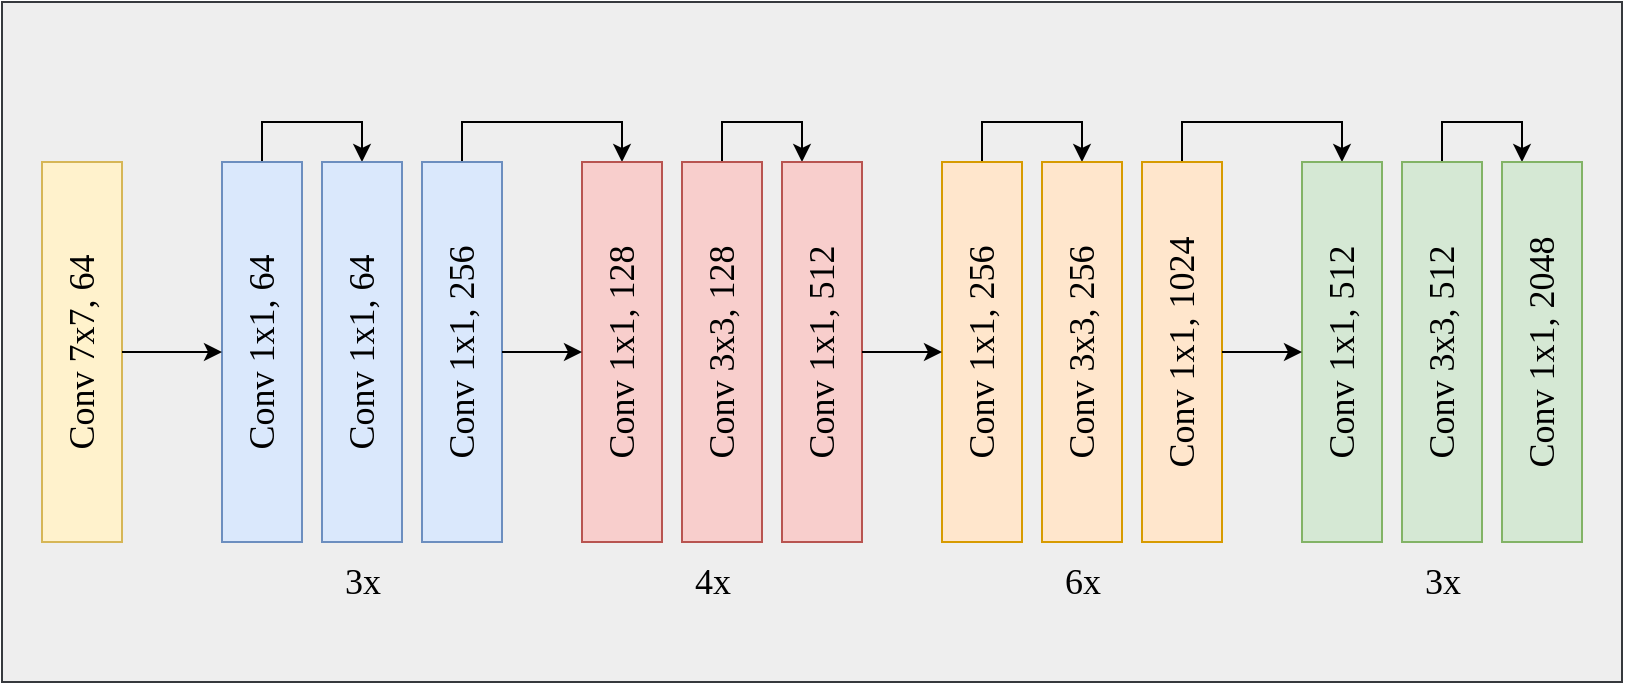 <mxfile version="20.0.3" type="github">
  <diagram id="6VI8Z5PdZOgqrNz4SOT9" name="Page-1">
    <mxGraphModel dx="1578" dy="1009" grid="1" gridSize="10" guides="1" tooltips="1" connect="1" arrows="1" fold="1" page="1" pageScale="1" pageWidth="1600" pageHeight="900" math="0" shadow="0">
      <root>
        <mxCell id="0" />
        <mxCell id="1" parent="0" />
        <mxCell id="bZjm73M1h2RljOWKBALK-65" value="" style="rounded=0;whiteSpace=wrap;html=1;fontFamily=Garamond;fontSize=18;strokeColor=#36393d;fillColor=#eeeeee;" vertex="1" parent="1">
          <mxGeometry x="170" y="160" width="810" height="340" as="geometry" />
        </mxCell>
        <mxCell id="bZjm73M1h2RljOWKBALK-21" value="Conv 7x7, 64" style="rounded=0;whiteSpace=wrap;html=1;fontSize=18;fillColor=#fff2cc;direction=west;horizontal=0;strokeColor=#d6b656;fontFamily=Garamond;" vertex="1" parent="1">
          <mxGeometry x="190" y="240" width="40" height="190" as="geometry" />
        </mxCell>
        <mxCell id="bZjm73M1h2RljOWKBALK-58" style="edgeStyle=orthogonalEdgeStyle;rounded=0;orthogonalLoop=1;jettySize=auto;html=1;entryX=0.5;entryY=1;entryDx=0;entryDy=0;fontFamily=Garamond;fontSize=18;" edge="1" parent="1" source="bZjm73M1h2RljOWKBALK-22" target="bZjm73M1h2RljOWKBALK-23">
          <mxGeometry relative="1" as="geometry">
            <Array as="points">
              <mxPoint x="300" y="220" />
              <mxPoint x="350" y="220" />
            </Array>
          </mxGeometry>
        </mxCell>
        <mxCell id="bZjm73M1h2RljOWKBALK-22" value="&lt;div&gt;Conv 1x1, 64&lt;/div&gt;" style="rounded=0;whiteSpace=wrap;html=1;fontSize=18;fillColor=#dae8fc;direction=west;horizontal=0;strokeColor=#6c8ebf;fontFamily=Garamond;" vertex="1" parent="1">
          <mxGeometry x="280" y="240" width="40" height="190" as="geometry" />
        </mxCell>
        <mxCell id="bZjm73M1h2RljOWKBALK-23" value="Conv 1x1, 64" style="rounded=0;whiteSpace=wrap;html=1;fontSize=18;fillColor=#dae8fc;direction=west;horizontal=0;strokeColor=#6c8ebf;fontFamily=Garamond;" vertex="1" parent="1">
          <mxGeometry x="330" y="240" width="40" height="190" as="geometry" />
        </mxCell>
        <mxCell id="bZjm73M1h2RljOWKBALK-57" style="edgeStyle=orthogonalEdgeStyle;rounded=0;orthogonalLoop=1;jettySize=auto;html=1;entryX=0.5;entryY=1;entryDx=0;entryDy=0;fontFamily=Garamond;fontSize=18;" edge="1" parent="1" source="bZjm73M1h2RljOWKBALK-24" target="bZjm73M1h2RljOWKBALK-25">
          <mxGeometry relative="1" as="geometry">
            <Array as="points">
              <mxPoint x="400" y="220" />
              <mxPoint x="480" y="220" />
            </Array>
          </mxGeometry>
        </mxCell>
        <mxCell id="bZjm73M1h2RljOWKBALK-24" value="&lt;div&gt;Conv 1x1, 256&lt;/div&gt;" style="rounded=0;whiteSpace=wrap;html=1;fontSize=18;fillColor=#dae8fc;direction=west;horizontal=0;strokeColor=#6c8ebf;fontFamily=Garamond;" vertex="1" parent="1">
          <mxGeometry x="380" y="240" width="40" height="190" as="geometry" />
        </mxCell>
        <mxCell id="bZjm73M1h2RljOWKBALK-25" value="Conv 1x1, 128" style="rounded=0;whiteSpace=wrap;html=1;fontSize=18;fillColor=#f8cecc;direction=west;horizontal=0;strokeColor=#b85450;fontFamily=Garamond;" vertex="1" parent="1">
          <mxGeometry x="460" y="240" width="40" height="190" as="geometry" />
        </mxCell>
        <mxCell id="bZjm73M1h2RljOWKBALK-59" style="edgeStyle=orthogonalEdgeStyle;rounded=0;orthogonalLoop=1;jettySize=auto;html=1;entryX=0.75;entryY=1;entryDx=0;entryDy=0;fontFamily=Garamond;fontSize=18;" edge="1" parent="1" source="bZjm73M1h2RljOWKBALK-26" target="bZjm73M1h2RljOWKBALK-27">
          <mxGeometry relative="1" as="geometry">
            <Array as="points">
              <mxPoint x="530" y="220" />
              <mxPoint x="570" y="220" />
            </Array>
          </mxGeometry>
        </mxCell>
        <mxCell id="bZjm73M1h2RljOWKBALK-26" value="Conv 3x3, 128" style="rounded=0;whiteSpace=wrap;html=1;fontSize=18;fillColor=#f8cecc;direction=west;horizontal=0;strokeColor=#b85450;fontFamily=Garamond;" vertex="1" parent="1">
          <mxGeometry x="510" y="240" width="40" height="190" as="geometry" />
        </mxCell>
        <mxCell id="bZjm73M1h2RljOWKBALK-27" value="Conv 1x1, 512" style="rounded=0;whiteSpace=wrap;html=1;fontSize=18;fillColor=#f8cecc;direction=west;horizontal=0;strokeColor=#b85450;fontFamily=Garamond;" vertex="1" parent="1">
          <mxGeometry x="560" y="240" width="40" height="190" as="geometry" />
        </mxCell>
        <mxCell id="bZjm73M1h2RljOWKBALK-60" style="edgeStyle=orthogonalEdgeStyle;rounded=0;orthogonalLoop=1;jettySize=auto;html=1;entryX=0.5;entryY=1;entryDx=0;entryDy=0;fontFamily=Garamond;fontSize=18;" edge="1" parent="1" source="bZjm73M1h2RljOWKBALK-28" target="bZjm73M1h2RljOWKBALK-29">
          <mxGeometry relative="1" as="geometry">
            <Array as="points">
              <mxPoint x="660" y="220" />
              <mxPoint x="710" y="220" />
            </Array>
          </mxGeometry>
        </mxCell>
        <mxCell id="bZjm73M1h2RljOWKBALK-28" value="Conv 1x1, 256" style="rounded=0;whiteSpace=wrap;html=1;fontSize=18;fillColor=#ffe6cc;direction=west;horizontal=0;strokeColor=#d79b00;fontFamily=Garamond;" vertex="1" parent="1">
          <mxGeometry x="640" y="240" width="40" height="190" as="geometry" />
        </mxCell>
        <mxCell id="bZjm73M1h2RljOWKBALK-29" value="Conv 3x3, 256" style="rounded=0;whiteSpace=wrap;html=1;fontSize=18;fillColor=#ffe6cc;direction=west;horizontal=0;strokeColor=#d79b00;fontFamily=Garamond;" vertex="1" parent="1">
          <mxGeometry x="690" y="240" width="40" height="190" as="geometry" />
        </mxCell>
        <mxCell id="bZjm73M1h2RljOWKBALK-61" style="edgeStyle=orthogonalEdgeStyle;rounded=0;orthogonalLoop=1;jettySize=auto;html=1;entryX=0.5;entryY=1;entryDx=0;entryDy=0;fontFamily=Garamond;fontSize=18;" edge="1" parent="1" source="bZjm73M1h2RljOWKBALK-30" target="bZjm73M1h2RljOWKBALK-31">
          <mxGeometry relative="1" as="geometry">
            <Array as="points">
              <mxPoint x="760" y="220" />
              <mxPoint x="840" y="220" />
            </Array>
          </mxGeometry>
        </mxCell>
        <mxCell id="bZjm73M1h2RljOWKBALK-30" value="Conv 1x1, 1024" style="rounded=0;whiteSpace=wrap;html=1;fontSize=18;fillColor=#ffe6cc;direction=west;horizontal=0;strokeColor=#d79b00;fontFamily=Garamond;" vertex="1" parent="1">
          <mxGeometry x="740" y="240" width="40" height="190" as="geometry" />
        </mxCell>
        <mxCell id="bZjm73M1h2RljOWKBALK-31" value="Conv 1x1, 512" style="rounded=0;whiteSpace=wrap;html=1;fontSize=18;fillColor=#d5e8d4;direction=west;horizontal=0;strokeColor=#82b366;fontFamily=Garamond;" vertex="1" parent="1">
          <mxGeometry x="820" y="240" width="40" height="190" as="geometry" />
        </mxCell>
        <mxCell id="bZjm73M1h2RljOWKBALK-62" style="edgeStyle=orthogonalEdgeStyle;rounded=0;orthogonalLoop=1;jettySize=auto;html=1;entryX=0.75;entryY=1;entryDx=0;entryDy=0;fontFamily=Garamond;fontSize=18;" edge="1" parent="1" source="bZjm73M1h2RljOWKBALK-32" target="bZjm73M1h2RljOWKBALK-33">
          <mxGeometry relative="1" as="geometry">
            <Array as="points">
              <mxPoint x="890" y="220" />
              <mxPoint x="930" y="220" />
            </Array>
          </mxGeometry>
        </mxCell>
        <mxCell id="bZjm73M1h2RljOWKBALK-32" value="Conv 3x3, 512" style="rounded=0;whiteSpace=wrap;html=1;fontSize=18;fillColor=#d5e8d4;direction=west;horizontal=0;strokeColor=#82b366;fontFamily=Garamond;" vertex="1" parent="1">
          <mxGeometry x="870" y="240" width="40" height="190" as="geometry" />
        </mxCell>
        <mxCell id="bZjm73M1h2RljOWKBALK-33" value="Conv 1x1, 2048" style="rounded=0;whiteSpace=wrap;html=1;fontSize=18;fillColor=#d5e8d4;direction=west;horizontal=0;strokeColor=#82b366;fontFamily=Garamond;" vertex="1" parent="1">
          <mxGeometry x="920" y="240" width="40" height="190" as="geometry" />
        </mxCell>
        <mxCell id="bZjm73M1h2RljOWKBALK-36" value="3x" style="text;html=1;align=center;verticalAlign=middle;resizable=0;points=[];autosize=1;strokeColor=none;fillColor=none;fontSize=18;fontFamily=Garamond;" vertex="1" parent="1">
          <mxGeometry x="325" y="430" width="50" height="40" as="geometry" />
        </mxCell>
        <mxCell id="bZjm73M1h2RljOWKBALK-37" value="4x" style="text;html=1;align=center;verticalAlign=middle;resizable=0;points=[];autosize=1;strokeColor=none;fillColor=none;fontSize=18;fontFamily=Garamond;" vertex="1" parent="1">
          <mxGeometry x="500" y="430" width="50" height="40" as="geometry" />
        </mxCell>
        <mxCell id="bZjm73M1h2RljOWKBALK-38" value="6x" style="text;html=1;align=center;verticalAlign=middle;resizable=0;points=[];autosize=1;strokeColor=none;fillColor=none;fontSize=18;fontFamily=Garamond;" vertex="1" parent="1">
          <mxGeometry x="685" y="430" width="50" height="40" as="geometry" />
        </mxCell>
        <mxCell id="bZjm73M1h2RljOWKBALK-39" value="3x" style="text;html=1;align=center;verticalAlign=middle;resizable=0;points=[];autosize=1;strokeColor=none;fillColor=none;fontSize=18;fontFamily=Garamond;" vertex="1" parent="1">
          <mxGeometry x="865" y="430" width="50" height="40" as="geometry" />
        </mxCell>
        <mxCell id="bZjm73M1h2RljOWKBALK-53" value="" style="endArrow=classic;html=1;rounded=0;fontFamily=Garamond;fontSize=18;entryX=1;entryY=0.5;entryDx=0;entryDy=0;" edge="1" parent="1" source="bZjm73M1h2RljOWKBALK-24" target="bZjm73M1h2RljOWKBALK-25">
          <mxGeometry width="50" height="50" relative="1" as="geometry">
            <mxPoint x="810" y="590" as="sourcePoint" />
            <mxPoint x="860" y="540" as="targetPoint" />
          </mxGeometry>
        </mxCell>
        <mxCell id="bZjm73M1h2RljOWKBALK-54" value="" style="endArrow=classic;html=1;rounded=0;fontFamily=Garamond;fontSize=18;entryX=1;entryY=0.5;entryDx=0;entryDy=0;exitX=0;exitY=0.5;exitDx=0;exitDy=0;" edge="1" parent="1" source="bZjm73M1h2RljOWKBALK-27" target="bZjm73M1h2RljOWKBALK-28">
          <mxGeometry width="50" height="50" relative="1" as="geometry">
            <mxPoint x="430" y="345" as="sourcePoint" />
            <mxPoint x="470" y="345" as="targetPoint" />
          </mxGeometry>
        </mxCell>
        <mxCell id="bZjm73M1h2RljOWKBALK-55" value="" style="endArrow=classic;html=1;rounded=0;fontFamily=Garamond;fontSize=18;exitX=0;exitY=0.5;exitDx=0;exitDy=0;" edge="1" parent="1" source="bZjm73M1h2RljOWKBALK-30" target="bZjm73M1h2RljOWKBALK-31">
          <mxGeometry width="50" height="50" relative="1" as="geometry">
            <mxPoint x="610" y="345" as="sourcePoint" />
            <mxPoint x="650" y="345" as="targetPoint" />
          </mxGeometry>
        </mxCell>
        <mxCell id="bZjm73M1h2RljOWKBALK-64" value="" style="endArrow=classic;html=1;rounded=0;fontFamily=Garamond;fontSize=18;exitX=0;exitY=0.5;exitDx=0;exitDy=0;entryX=1;entryY=0.5;entryDx=0;entryDy=0;" edge="1" parent="1" source="bZjm73M1h2RljOWKBALK-21" target="bZjm73M1h2RljOWKBALK-22">
          <mxGeometry width="50" height="50" relative="1" as="geometry">
            <mxPoint x="810" y="590" as="sourcePoint" />
            <mxPoint x="860" y="540" as="targetPoint" />
          </mxGeometry>
        </mxCell>
      </root>
    </mxGraphModel>
  </diagram>
</mxfile>
